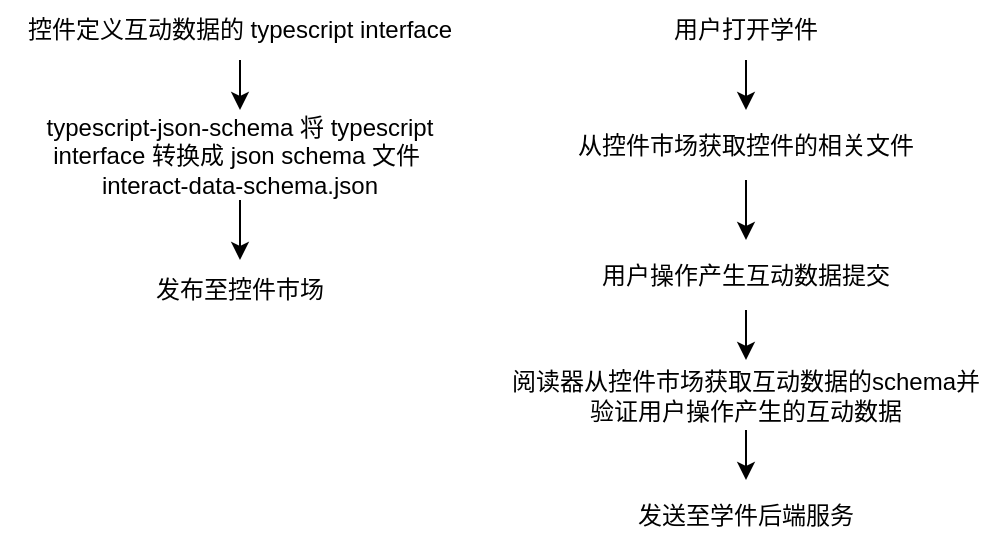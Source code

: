 <mxfile version="25.0.3">
  <diagram name="Page-1" id="b5b7bab2-c9e2-2cf4-8b2a-24fd1a2a6d21">
    <mxGraphModel dx="625" dy="436" grid="1" gridSize="10" guides="1" tooltips="1" connect="1" arrows="1" fold="1" page="1" pageScale="1" pageWidth="827" pageHeight="1169" background="none" math="0" shadow="0">
      <root>
        <mxCell id="0" />
        <mxCell id="1" parent="0" />
        <mxCell id="ZH-lz0ErSbzSPzW6kT0E-10" style="edgeStyle=orthogonalEdgeStyle;rounded=0;orthogonalLoop=1;jettySize=auto;html=1;" edge="1" parent="1" source="ZH-lz0ErSbzSPzW6kT0E-8" target="ZH-lz0ErSbzSPzW6kT0E-9">
          <mxGeometry relative="1" as="geometry" />
        </mxCell>
        <mxCell id="ZH-lz0ErSbzSPzW6kT0E-8" value="控件定义互动数据的 typescript interface" style="text;html=1;align=center;verticalAlign=middle;whiteSpace=wrap;rounded=0;" vertex="1" parent="1">
          <mxGeometry x="40" y="10" width="240" height="30" as="geometry" />
        </mxCell>
        <mxCell id="ZH-lz0ErSbzSPzW6kT0E-12" style="edgeStyle=orthogonalEdgeStyle;rounded=0;orthogonalLoop=1;jettySize=auto;html=1;" edge="1" parent="1" source="ZH-lz0ErSbzSPzW6kT0E-9" target="ZH-lz0ErSbzSPzW6kT0E-11">
          <mxGeometry relative="1" as="geometry" />
        </mxCell>
        <mxCell id="ZH-lz0ErSbzSPzW6kT0E-9" value="typescript-json-schema 将 typescript interface 转换成 json schema 文件&amp;nbsp;&lt;div&gt;interact-data-schema.json&lt;/div&gt;" style="text;html=1;align=center;verticalAlign=middle;whiteSpace=wrap;rounded=0;" vertex="1" parent="1">
          <mxGeometry x="40" y="65" width="240" height="45" as="geometry" />
        </mxCell>
        <mxCell id="ZH-lz0ErSbzSPzW6kT0E-11" value="发布至控件市场" style="text;html=1;align=center;verticalAlign=middle;whiteSpace=wrap;rounded=0;" vertex="1" parent="1">
          <mxGeometry x="40" y="140" width="240" height="30" as="geometry" />
        </mxCell>
        <mxCell id="ZH-lz0ErSbzSPzW6kT0E-18" style="edgeStyle=orthogonalEdgeStyle;rounded=0;orthogonalLoop=1;jettySize=auto;html=1;" edge="1" parent="1" source="ZH-lz0ErSbzSPzW6kT0E-16" target="ZH-lz0ErSbzSPzW6kT0E-17">
          <mxGeometry relative="1" as="geometry" />
        </mxCell>
        <mxCell id="ZH-lz0ErSbzSPzW6kT0E-16" value="用户打开学件" style="text;html=1;align=center;verticalAlign=middle;whiteSpace=wrap;rounded=0;" vertex="1" parent="1">
          <mxGeometry x="293" y="10" width="240" height="30" as="geometry" />
        </mxCell>
        <mxCell id="ZH-lz0ErSbzSPzW6kT0E-20" style="edgeStyle=orthogonalEdgeStyle;rounded=0;orthogonalLoop=1;jettySize=auto;html=1;" edge="1" parent="1" source="ZH-lz0ErSbzSPzW6kT0E-17" target="ZH-lz0ErSbzSPzW6kT0E-19">
          <mxGeometry relative="1" as="geometry" />
        </mxCell>
        <mxCell id="ZH-lz0ErSbzSPzW6kT0E-17" value="从控件市场获取控件的相关文件" style="text;html=1;align=center;verticalAlign=middle;whiteSpace=wrap;rounded=0;" vertex="1" parent="1">
          <mxGeometry x="293" y="65" width="240" height="35" as="geometry" />
        </mxCell>
        <mxCell id="ZH-lz0ErSbzSPzW6kT0E-22" style="edgeStyle=orthogonalEdgeStyle;rounded=0;orthogonalLoop=1;jettySize=auto;html=1;" edge="1" parent="1" source="ZH-lz0ErSbzSPzW6kT0E-19" target="ZH-lz0ErSbzSPzW6kT0E-21">
          <mxGeometry relative="1" as="geometry" />
        </mxCell>
        <mxCell id="ZH-lz0ErSbzSPzW6kT0E-19" value="用户操作产生互动数据提交" style="text;html=1;align=center;verticalAlign=middle;whiteSpace=wrap;rounded=0;" vertex="1" parent="1">
          <mxGeometry x="293" y="130" width="240" height="35" as="geometry" />
        </mxCell>
        <mxCell id="ZH-lz0ErSbzSPzW6kT0E-24" style="edgeStyle=orthogonalEdgeStyle;rounded=0;orthogonalLoop=1;jettySize=auto;html=1;" edge="1" parent="1" source="ZH-lz0ErSbzSPzW6kT0E-21" target="ZH-lz0ErSbzSPzW6kT0E-23">
          <mxGeometry relative="1" as="geometry" />
        </mxCell>
        <mxCell id="ZH-lz0ErSbzSPzW6kT0E-21" value="阅读器从控件市场获取互动数据的schema并验证用户操作产生的互动数据" style="text;html=1;align=center;verticalAlign=middle;whiteSpace=wrap;rounded=0;" vertex="1" parent="1">
          <mxGeometry x="293" y="190" width="240" height="35" as="geometry" />
        </mxCell>
        <mxCell id="ZH-lz0ErSbzSPzW6kT0E-23" value="发送至学件后端服务" style="text;html=1;align=center;verticalAlign=middle;whiteSpace=wrap;rounded=0;" vertex="1" parent="1">
          <mxGeometry x="293" y="250" width="240" height="35" as="geometry" />
        </mxCell>
      </root>
    </mxGraphModel>
  </diagram>
</mxfile>

